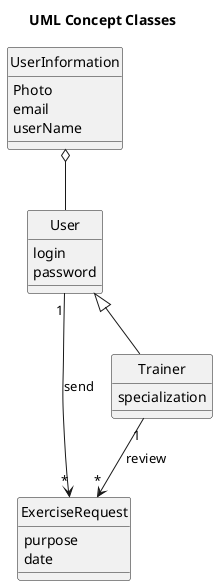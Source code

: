@startuml

hide circle
title UML Concept Classes

Class User {
    login
    password
}

CLass UserInformation {
    Photo
    email
    userName
}

Class ExerciseRequest{
    purpose
    date
}

Class Trainer {
    specialization
}

User <|-- Trainer

UserInformation o-- User

User"1" --> "*"ExerciseRequest : send

Trainer"1" --> "*"ExerciseRequest : review

@enduml
